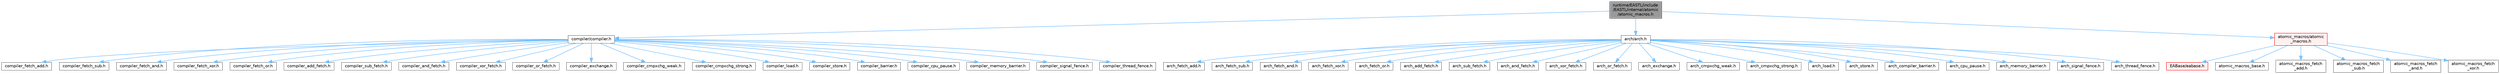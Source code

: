 digraph "runtime/EASTL/include/EASTL/internal/atomic/atomic_macros.h"
{
 // LATEX_PDF_SIZE
  bgcolor="transparent";
  edge [fontname=Helvetica,fontsize=10,labelfontname=Helvetica,labelfontsize=10];
  node [fontname=Helvetica,fontsize=10,shape=box,height=0.2,width=0.4];
  Node1 [id="Node000001",label="runtime/EASTL/include\l/EASTL/internal/atomic\l/atomic_macros.h",height=0.2,width=0.4,color="gray40", fillcolor="grey60", style="filled", fontcolor="black",tooltip=" "];
  Node1 -> Node2 [id="edge50_Node000001_Node000002",color="steelblue1",style="solid",tooltip=" "];
  Node2 [id="Node000002",label="compiler/compiler.h",height=0.2,width=0.4,color="grey40", fillcolor="white", style="filled",URL="$compiler_8h.html",tooltip=" "];
  Node2 -> Node3 [id="edge51_Node000002_Node000003",color="steelblue1",style="solid",tooltip=" "];
  Node3 [id="Node000003",label="compiler_fetch_add.h",height=0.2,width=0.4,color="grey40", fillcolor="white", style="filled",URL="$compiler__fetch__add_8h.html",tooltip=" "];
  Node2 -> Node4 [id="edge52_Node000002_Node000004",color="steelblue1",style="solid",tooltip=" "];
  Node4 [id="Node000004",label="compiler_fetch_sub.h",height=0.2,width=0.4,color="grey40", fillcolor="white", style="filled",URL="$compiler__fetch__sub_8h.html",tooltip=" "];
  Node2 -> Node5 [id="edge53_Node000002_Node000005",color="steelblue1",style="solid",tooltip=" "];
  Node5 [id="Node000005",label="compiler_fetch_and.h",height=0.2,width=0.4,color="grey40", fillcolor="white", style="filled",URL="$compiler__fetch__and_8h.html",tooltip=" "];
  Node2 -> Node6 [id="edge54_Node000002_Node000006",color="steelblue1",style="solid",tooltip=" "];
  Node6 [id="Node000006",label="compiler_fetch_xor.h",height=0.2,width=0.4,color="grey40", fillcolor="white", style="filled",URL="$compiler__fetch__xor_8h.html",tooltip=" "];
  Node2 -> Node7 [id="edge55_Node000002_Node000007",color="steelblue1",style="solid",tooltip=" "];
  Node7 [id="Node000007",label="compiler_fetch_or.h",height=0.2,width=0.4,color="grey40", fillcolor="white", style="filled",URL="$compiler__fetch__or_8h.html",tooltip=" "];
  Node2 -> Node8 [id="edge56_Node000002_Node000008",color="steelblue1",style="solid",tooltip=" "];
  Node8 [id="Node000008",label="compiler_add_fetch.h",height=0.2,width=0.4,color="grey40", fillcolor="white", style="filled",URL="$compiler__add__fetch_8h.html",tooltip=" "];
  Node2 -> Node9 [id="edge57_Node000002_Node000009",color="steelblue1",style="solid",tooltip=" "];
  Node9 [id="Node000009",label="compiler_sub_fetch.h",height=0.2,width=0.4,color="grey40", fillcolor="white", style="filled",URL="$compiler__sub__fetch_8h.html",tooltip=" "];
  Node2 -> Node10 [id="edge58_Node000002_Node000010",color="steelblue1",style="solid",tooltip=" "];
  Node10 [id="Node000010",label="compiler_and_fetch.h",height=0.2,width=0.4,color="grey40", fillcolor="white", style="filled",URL="$compiler__and__fetch_8h.html",tooltip=" "];
  Node2 -> Node11 [id="edge59_Node000002_Node000011",color="steelblue1",style="solid",tooltip=" "];
  Node11 [id="Node000011",label="compiler_xor_fetch.h",height=0.2,width=0.4,color="grey40", fillcolor="white", style="filled",URL="$compiler__xor__fetch_8h.html",tooltip=" "];
  Node2 -> Node12 [id="edge60_Node000002_Node000012",color="steelblue1",style="solid",tooltip=" "];
  Node12 [id="Node000012",label="compiler_or_fetch.h",height=0.2,width=0.4,color="grey40", fillcolor="white", style="filled",URL="$compiler__or__fetch_8h.html",tooltip=" "];
  Node2 -> Node13 [id="edge61_Node000002_Node000013",color="steelblue1",style="solid",tooltip=" "];
  Node13 [id="Node000013",label="compiler_exchange.h",height=0.2,width=0.4,color="grey40", fillcolor="white", style="filled",URL="$compiler__exchange_8h.html",tooltip=" "];
  Node2 -> Node14 [id="edge62_Node000002_Node000014",color="steelblue1",style="solid",tooltip=" "];
  Node14 [id="Node000014",label="compiler_cmpxchg_weak.h",height=0.2,width=0.4,color="grey40", fillcolor="white", style="filled",URL="$compiler__cmpxchg__weak_8h.html",tooltip=" "];
  Node2 -> Node15 [id="edge63_Node000002_Node000015",color="steelblue1",style="solid",tooltip=" "];
  Node15 [id="Node000015",label="compiler_cmpxchg_strong.h",height=0.2,width=0.4,color="grey40", fillcolor="white", style="filled",URL="$compiler__cmpxchg__strong_8h.html",tooltip=" "];
  Node2 -> Node16 [id="edge64_Node000002_Node000016",color="steelblue1",style="solid",tooltip=" "];
  Node16 [id="Node000016",label="compiler_load.h",height=0.2,width=0.4,color="grey40", fillcolor="white", style="filled",URL="$compiler__load_8h.html",tooltip=" "];
  Node2 -> Node17 [id="edge65_Node000002_Node000017",color="steelblue1",style="solid",tooltip=" "];
  Node17 [id="Node000017",label="compiler_store.h",height=0.2,width=0.4,color="grey40", fillcolor="white", style="filled",URL="$compiler__store_8h.html",tooltip=" "];
  Node2 -> Node18 [id="edge66_Node000002_Node000018",color="steelblue1",style="solid",tooltip=" "];
  Node18 [id="Node000018",label="compiler_barrier.h",height=0.2,width=0.4,color="grey40", fillcolor="white", style="filled",URL="$compiler__barrier_8h.html",tooltip=" "];
  Node2 -> Node19 [id="edge67_Node000002_Node000019",color="steelblue1",style="solid",tooltip=" "];
  Node19 [id="Node000019",label="compiler_cpu_pause.h",height=0.2,width=0.4,color="grey40", fillcolor="white", style="filled",URL="$compiler__cpu__pause_8h.html",tooltip=" "];
  Node2 -> Node20 [id="edge68_Node000002_Node000020",color="steelblue1",style="solid",tooltip=" "];
  Node20 [id="Node000020",label="compiler_memory_barrier.h",height=0.2,width=0.4,color="grey40", fillcolor="white", style="filled",URL="$compiler__memory__barrier_8h.html",tooltip=" "];
  Node2 -> Node21 [id="edge69_Node000002_Node000021",color="steelblue1",style="solid",tooltip=" "];
  Node21 [id="Node000021",label="compiler_signal_fence.h",height=0.2,width=0.4,color="grey40", fillcolor="white", style="filled",URL="$compiler__signal__fence_8h.html",tooltip=" "];
  Node2 -> Node22 [id="edge70_Node000002_Node000022",color="steelblue1",style="solid",tooltip=" "];
  Node22 [id="Node000022",label="compiler_thread_fence.h",height=0.2,width=0.4,color="grey40", fillcolor="white", style="filled",URL="$compiler__thread__fence_8h.html",tooltip=" "];
  Node1 -> Node23 [id="edge71_Node000001_Node000023",color="steelblue1",style="solid",tooltip=" "];
  Node23 [id="Node000023",label="arch/arch.h",height=0.2,width=0.4,color="grey40", fillcolor="white", style="filled",URL="$arch_8h.html",tooltip=" "];
  Node23 -> Node24 [id="edge72_Node000023_Node000024",color="steelblue1",style="solid",tooltip=" "];
  Node24 [id="Node000024",label="arch_fetch_add.h",height=0.2,width=0.4,color="grey40", fillcolor="white", style="filled",URL="$arch__fetch__add_8h.html",tooltip=" "];
  Node23 -> Node25 [id="edge73_Node000023_Node000025",color="steelblue1",style="solid",tooltip=" "];
  Node25 [id="Node000025",label="arch_fetch_sub.h",height=0.2,width=0.4,color="grey40", fillcolor="white", style="filled",URL="$arch__fetch__sub_8h.html",tooltip=" "];
  Node23 -> Node26 [id="edge74_Node000023_Node000026",color="steelblue1",style="solid",tooltip=" "];
  Node26 [id="Node000026",label="arch_fetch_and.h",height=0.2,width=0.4,color="grey40", fillcolor="white", style="filled",URL="$arch__fetch__and_8h.html",tooltip=" "];
  Node23 -> Node27 [id="edge75_Node000023_Node000027",color="steelblue1",style="solid",tooltip=" "];
  Node27 [id="Node000027",label="arch_fetch_xor.h",height=0.2,width=0.4,color="grey40", fillcolor="white", style="filled",URL="$arch__fetch__xor_8h.html",tooltip=" "];
  Node23 -> Node28 [id="edge76_Node000023_Node000028",color="steelblue1",style="solid",tooltip=" "];
  Node28 [id="Node000028",label="arch_fetch_or.h",height=0.2,width=0.4,color="grey40", fillcolor="white", style="filled",URL="$arch__fetch__or_8h.html",tooltip=" "];
  Node23 -> Node29 [id="edge77_Node000023_Node000029",color="steelblue1",style="solid",tooltip=" "];
  Node29 [id="Node000029",label="arch_add_fetch.h",height=0.2,width=0.4,color="grey40", fillcolor="white", style="filled",URL="$arch__add__fetch_8h.html",tooltip=" "];
  Node23 -> Node30 [id="edge78_Node000023_Node000030",color="steelblue1",style="solid",tooltip=" "];
  Node30 [id="Node000030",label="arch_sub_fetch.h",height=0.2,width=0.4,color="grey40", fillcolor="white", style="filled",URL="$arch__sub__fetch_8h.html",tooltip=" "];
  Node23 -> Node31 [id="edge79_Node000023_Node000031",color="steelblue1",style="solid",tooltip=" "];
  Node31 [id="Node000031",label="arch_and_fetch.h",height=0.2,width=0.4,color="grey40", fillcolor="white", style="filled",URL="$arch__and__fetch_8h.html",tooltip=" "];
  Node23 -> Node32 [id="edge80_Node000023_Node000032",color="steelblue1",style="solid",tooltip=" "];
  Node32 [id="Node000032",label="arch_xor_fetch.h",height=0.2,width=0.4,color="grey40", fillcolor="white", style="filled",URL="$arch__xor__fetch_8h.html",tooltip=" "];
  Node23 -> Node33 [id="edge81_Node000023_Node000033",color="steelblue1",style="solid",tooltip=" "];
  Node33 [id="Node000033",label="arch_or_fetch.h",height=0.2,width=0.4,color="grey40", fillcolor="white", style="filled",URL="$arch__or__fetch_8h.html",tooltip=" "];
  Node23 -> Node34 [id="edge82_Node000023_Node000034",color="steelblue1",style="solid",tooltip=" "];
  Node34 [id="Node000034",label="arch_exchange.h",height=0.2,width=0.4,color="grey40", fillcolor="white", style="filled",URL="$arch__exchange_8h.html",tooltip=" "];
  Node23 -> Node35 [id="edge83_Node000023_Node000035",color="steelblue1",style="solid",tooltip=" "];
  Node35 [id="Node000035",label="arch_cmpxchg_weak.h",height=0.2,width=0.4,color="grey40", fillcolor="white", style="filled",URL="$arch__cmpxchg__weak_8h.html",tooltip=" "];
  Node23 -> Node36 [id="edge84_Node000023_Node000036",color="steelblue1",style="solid",tooltip=" "];
  Node36 [id="Node000036",label="arch_cmpxchg_strong.h",height=0.2,width=0.4,color="grey40", fillcolor="white", style="filled",URL="$arch__cmpxchg__strong_8h.html",tooltip=" "];
  Node23 -> Node37 [id="edge85_Node000023_Node000037",color="steelblue1",style="solid",tooltip=" "];
  Node37 [id="Node000037",label="arch_load.h",height=0.2,width=0.4,color="grey40", fillcolor="white", style="filled",URL="$arch__load_8h.html",tooltip=" "];
  Node23 -> Node38 [id="edge86_Node000023_Node000038",color="steelblue1",style="solid",tooltip=" "];
  Node38 [id="Node000038",label="arch_store.h",height=0.2,width=0.4,color="grey40", fillcolor="white", style="filled",URL="$arch__store_8h.html",tooltip=" "];
  Node23 -> Node39 [id="edge87_Node000023_Node000039",color="steelblue1",style="solid",tooltip=" "];
  Node39 [id="Node000039",label="arch_compiler_barrier.h",height=0.2,width=0.4,color="grey40", fillcolor="white", style="filled",URL="$arch__compiler__barrier_8h.html",tooltip=" "];
  Node23 -> Node40 [id="edge88_Node000023_Node000040",color="steelblue1",style="solid",tooltip=" "];
  Node40 [id="Node000040",label="arch_cpu_pause.h",height=0.2,width=0.4,color="grey40", fillcolor="white", style="filled",URL="$arch__cpu__pause_8h.html",tooltip=" "];
  Node23 -> Node41 [id="edge89_Node000023_Node000041",color="steelblue1",style="solid",tooltip=" "];
  Node41 [id="Node000041",label="arch_memory_barrier.h",height=0.2,width=0.4,color="grey40", fillcolor="white", style="filled",URL="$arch__memory__barrier_8h.html",tooltip=" "];
  Node23 -> Node42 [id="edge90_Node000023_Node000042",color="steelblue1",style="solid",tooltip=" "];
  Node42 [id="Node000042",label="arch_signal_fence.h",height=0.2,width=0.4,color="grey40", fillcolor="white", style="filled",URL="$arch__signal__fence_8h.html",tooltip=" "];
  Node23 -> Node43 [id="edge91_Node000023_Node000043",color="steelblue1",style="solid",tooltip=" "];
  Node43 [id="Node000043",label="arch_thread_fence.h",height=0.2,width=0.4,color="grey40", fillcolor="white", style="filled",URL="$arch__thread__fence_8h.html",tooltip=" "];
  Node1 -> Node44 [id="edge92_Node000001_Node000044",color="steelblue1",style="solid",tooltip=" "];
  Node44 [id="Node000044",label="atomic_macros/atomic\l_macros.h",height=0.2,width=0.4,color="red", fillcolor="#FFF0F0", style="filled",URL="$atomic__macros_2atomic__macros_8h.html",tooltip=" "];
  Node44 -> Node45 [id="edge93_Node000044_Node000045",color="steelblue1",style="solid",tooltip=" "];
  Node45 [id="Node000045",label="EABase/eabase.h",height=0.2,width=0.4,color="red", fillcolor="#FFF0F0", style="filled",URL="$eabase_8h.html",tooltip=" "];
  Node44 -> Node51 [id="edge94_Node000044_Node000051",color="steelblue1",style="solid",tooltip=" "];
  Node51 [id="Node000051",label="atomic_macros_base.h",height=0.2,width=0.4,color="grey40", fillcolor="white", style="filled",URL="$atomic__macros__base_8h.html",tooltip=" "];
  Node44 -> Node52 [id="edge95_Node000044_Node000052",color="steelblue1",style="solid",tooltip=" "];
  Node52 [id="Node000052",label="atomic_macros_fetch\l_add.h",height=0.2,width=0.4,color="grey40", fillcolor="white", style="filled",URL="$atomic__macros__fetch__add_8h.html",tooltip=" "];
  Node44 -> Node53 [id="edge96_Node000044_Node000053",color="steelblue1",style="solid",tooltip=" "];
  Node53 [id="Node000053",label="atomic_macros_fetch\l_sub.h",height=0.2,width=0.4,color="grey40", fillcolor="white", style="filled",URL="$atomic__macros__fetch__sub_8h.html",tooltip=" "];
  Node44 -> Node54 [id="edge97_Node000044_Node000054",color="steelblue1",style="solid",tooltip=" "];
  Node54 [id="Node000054",label="atomic_macros_fetch\l_and.h",height=0.2,width=0.4,color="grey40", fillcolor="white", style="filled",URL="$atomic__macros__fetch__and_8h.html",tooltip=" "];
  Node44 -> Node55 [id="edge98_Node000044_Node000055",color="steelblue1",style="solid",tooltip=" "];
  Node55 [id="Node000055",label="atomic_macros_fetch\l_xor.h",height=0.2,width=0.4,color="grey40", fillcolor="white", style="filled",URL="$atomic__macros__fetch__xor_8h.html",tooltip=" "];
}
